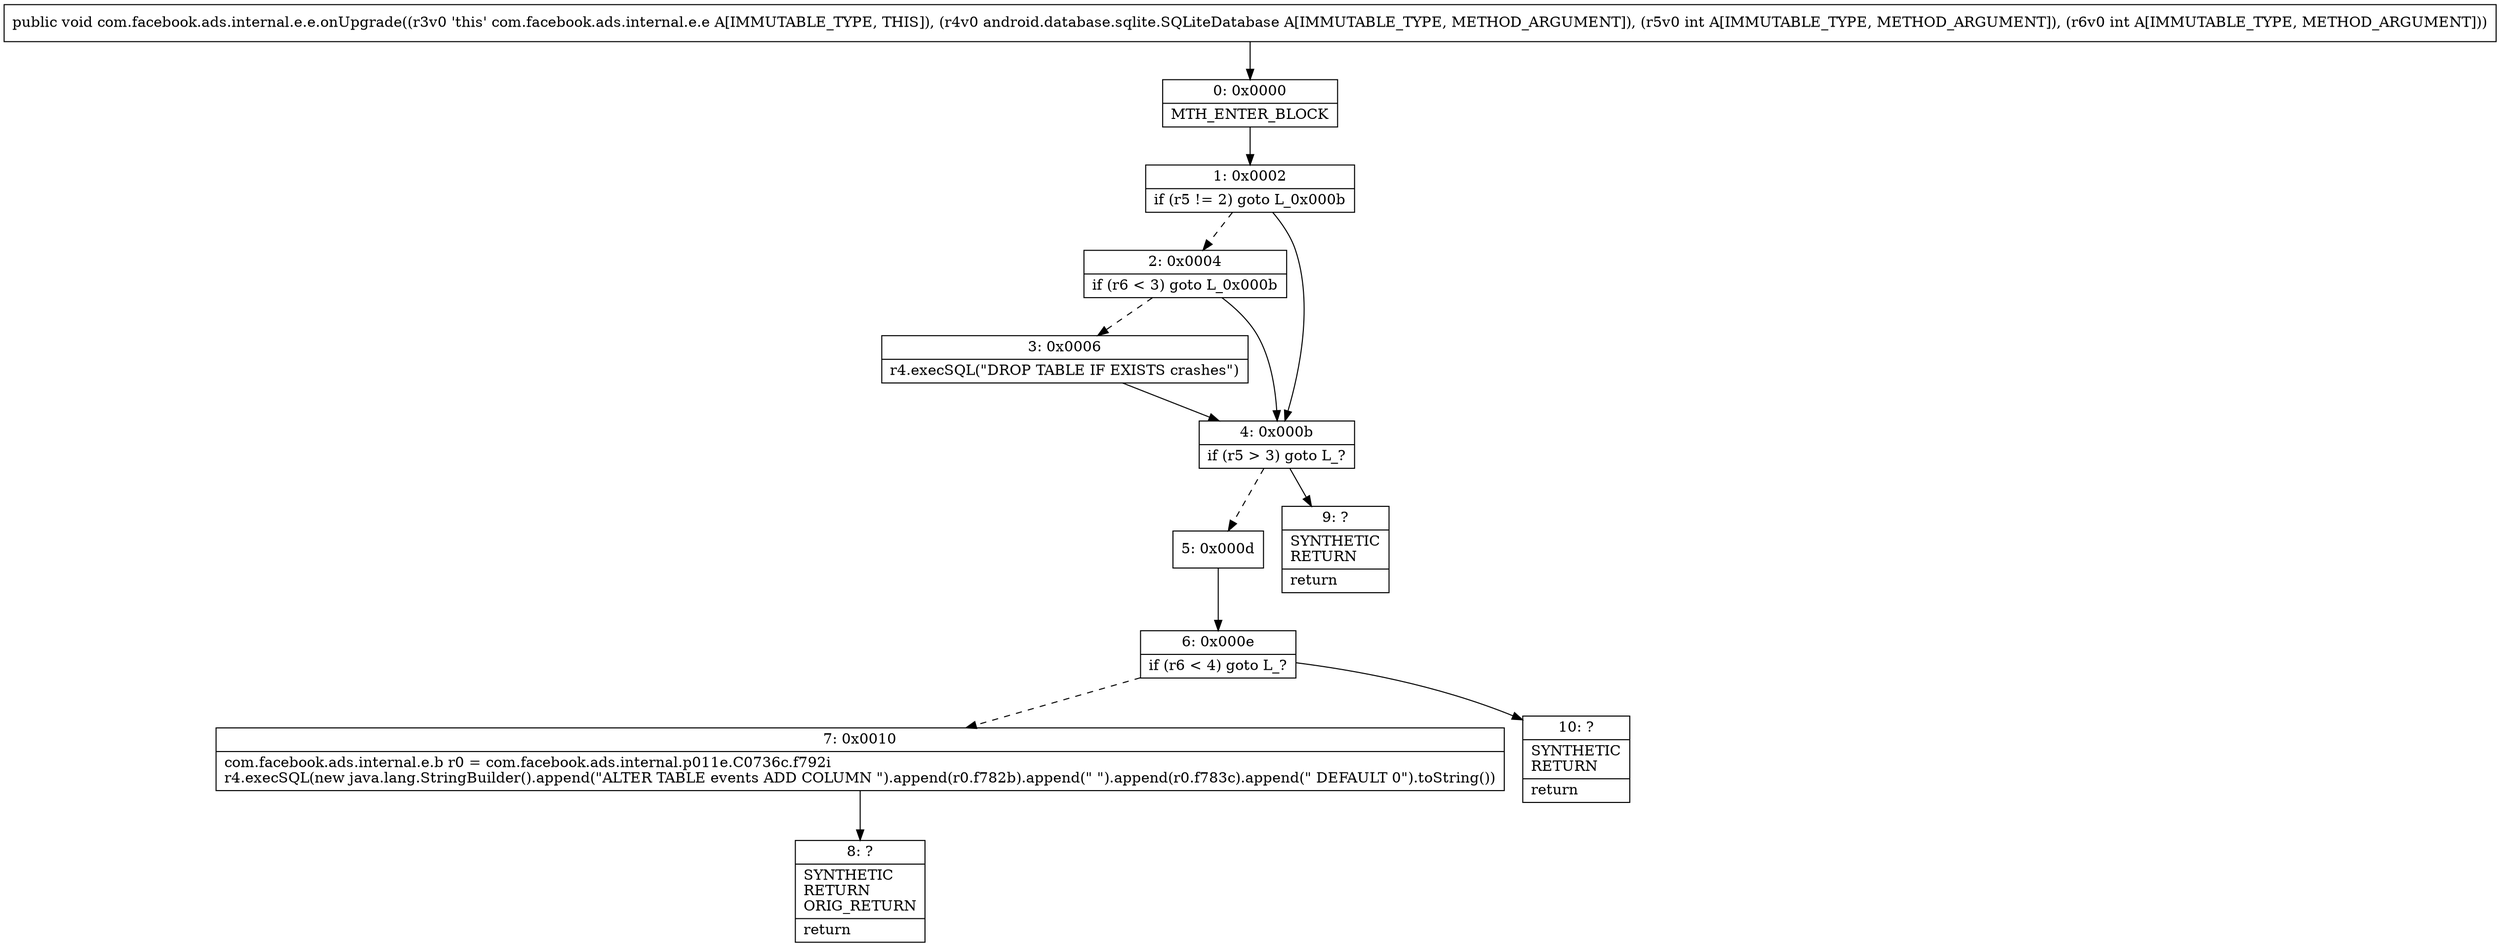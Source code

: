 digraph "CFG forcom.facebook.ads.internal.e.e.onUpgrade(Landroid\/database\/sqlite\/SQLiteDatabase;II)V" {
Node_0 [shape=record,label="{0\:\ 0x0000|MTH_ENTER_BLOCK\l}"];
Node_1 [shape=record,label="{1\:\ 0x0002|if (r5 != 2) goto L_0x000b\l}"];
Node_2 [shape=record,label="{2\:\ 0x0004|if (r6 \< 3) goto L_0x000b\l}"];
Node_3 [shape=record,label="{3\:\ 0x0006|r4.execSQL(\"DROP TABLE IF EXISTS crashes\")\l}"];
Node_4 [shape=record,label="{4\:\ 0x000b|if (r5 \> 3) goto L_?\l}"];
Node_5 [shape=record,label="{5\:\ 0x000d}"];
Node_6 [shape=record,label="{6\:\ 0x000e|if (r6 \< 4) goto L_?\l}"];
Node_7 [shape=record,label="{7\:\ 0x0010|com.facebook.ads.internal.e.b r0 = com.facebook.ads.internal.p011e.C0736c.f792i\lr4.execSQL(new java.lang.StringBuilder().append(\"ALTER TABLE events ADD COLUMN \").append(r0.f782b).append(\" \").append(r0.f783c).append(\" DEFAULT 0\").toString())\l}"];
Node_8 [shape=record,label="{8\:\ ?|SYNTHETIC\lRETURN\lORIG_RETURN\l|return\l}"];
Node_9 [shape=record,label="{9\:\ ?|SYNTHETIC\lRETURN\l|return\l}"];
Node_10 [shape=record,label="{10\:\ ?|SYNTHETIC\lRETURN\l|return\l}"];
MethodNode[shape=record,label="{public void com.facebook.ads.internal.e.e.onUpgrade((r3v0 'this' com.facebook.ads.internal.e.e A[IMMUTABLE_TYPE, THIS]), (r4v0 android.database.sqlite.SQLiteDatabase A[IMMUTABLE_TYPE, METHOD_ARGUMENT]), (r5v0 int A[IMMUTABLE_TYPE, METHOD_ARGUMENT]), (r6v0 int A[IMMUTABLE_TYPE, METHOD_ARGUMENT])) }"];
MethodNode -> Node_0;
Node_0 -> Node_1;
Node_1 -> Node_2[style=dashed];
Node_1 -> Node_4;
Node_2 -> Node_3[style=dashed];
Node_2 -> Node_4;
Node_3 -> Node_4;
Node_4 -> Node_5[style=dashed];
Node_4 -> Node_9;
Node_5 -> Node_6;
Node_6 -> Node_7[style=dashed];
Node_6 -> Node_10;
Node_7 -> Node_8;
}

